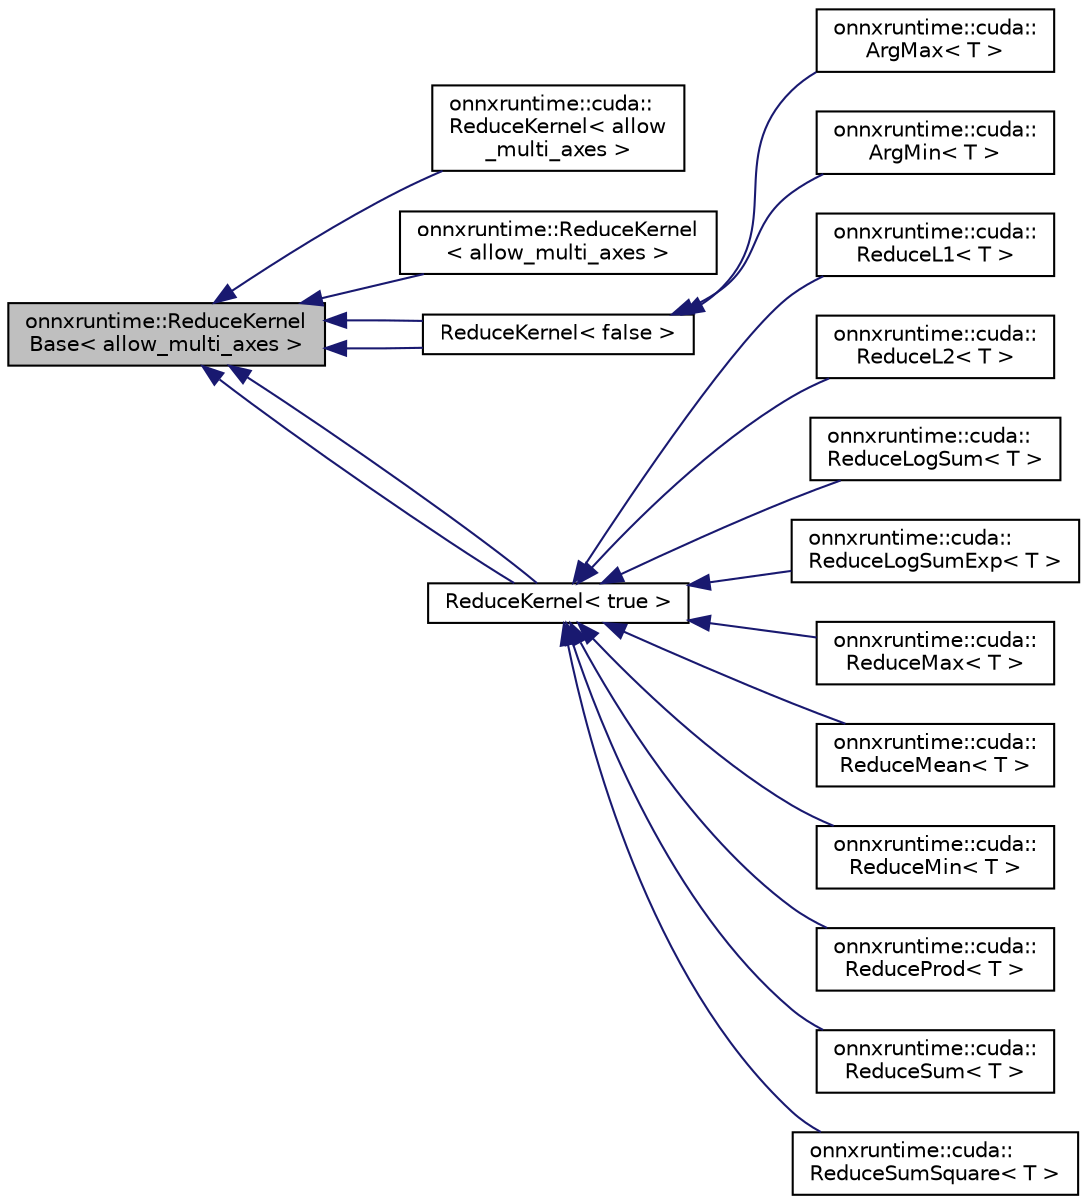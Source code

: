 digraph "onnxruntime::ReduceKernelBase&lt; allow_multi_axes &gt;"
{
  edge [fontname="Helvetica",fontsize="10",labelfontname="Helvetica",labelfontsize="10"];
  node [fontname="Helvetica",fontsize="10",shape=record];
  rankdir="LR";
  Node0 [label="onnxruntime::ReduceKernel\lBase\< allow_multi_axes \>",height=0.2,width=0.4,color="black", fillcolor="grey75", style="filled", fontcolor="black"];
  Node0 -> Node1 [dir="back",color="midnightblue",fontsize="10",style="solid",fontname="Helvetica"];
  Node1 [label="onnxruntime::cuda::\lReduceKernel\< allow\l_multi_axes \>",height=0.2,width=0.4,color="black", fillcolor="white", style="filled",URL="$classonnxruntime_1_1cuda_1_1ReduceKernel.html"];
  Node0 -> Node2 [dir="back",color="midnightblue",fontsize="10",style="solid",fontname="Helvetica"];
  Node2 [label="onnxruntime::ReduceKernel\l\< allow_multi_axes \>",height=0.2,width=0.4,color="black", fillcolor="white", style="filled",URL="$classonnxruntime_1_1ReduceKernel.html"];
  Node0 -> Node3 [dir="back",color="midnightblue",fontsize="10",style="solid",fontname="Helvetica"];
  Node3 [label="ReduceKernel\< false \>",height=0.2,width=0.4,color="black", fillcolor="white", style="filled",URL="$classonnxruntime_1_1cuda_1_1ReduceKernel.html"];
  Node3 -> Node4 [dir="back",color="midnightblue",fontsize="10",style="solid",fontname="Helvetica"];
  Node4 [label="onnxruntime::cuda::\lArgMax\< T \>",height=0.2,width=0.4,color="black", fillcolor="white", style="filled",URL="$classonnxruntime_1_1cuda_1_1ArgMax.html"];
  Node3 -> Node5 [dir="back",color="midnightblue",fontsize="10",style="solid",fontname="Helvetica"];
  Node5 [label="onnxruntime::cuda::\lArgMin\< T \>",height=0.2,width=0.4,color="black", fillcolor="white", style="filled",URL="$classonnxruntime_1_1cuda_1_1ArgMin.html"];
  Node0 -> Node3 [dir="back",color="midnightblue",fontsize="10",style="solid",fontname="Helvetica"];
  Node0 -> Node6 [dir="back",color="midnightblue",fontsize="10",style="solid",fontname="Helvetica"];
  Node6 [label="ReduceKernel\< true \>",height=0.2,width=0.4,color="black", fillcolor="white", style="filled",URL="$classonnxruntime_1_1cuda_1_1ReduceKernel.html"];
  Node6 -> Node7 [dir="back",color="midnightblue",fontsize="10",style="solid",fontname="Helvetica"];
  Node7 [label="onnxruntime::cuda::\lReduceL1\< T \>",height=0.2,width=0.4,color="black", fillcolor="white", style="filled",URL="$classonnxruntime_1_1cuda_1_1ReduceL1.html"];
  Node6 -> Node8 [dir="back",color="midnightblue",fontsize="10",style="solid",fontname="Helvetica"];
  Node8 [label="onnxruntime::cuda::\lReduceL2\< T \>",height=0.2,width=0.4,color="black", fillcolor="white", style="filled",URL="$classonnxruntime_1_1cuda_1_1ReduceL2.html"];
  Node6 -> Node9 [dir="back",color="midnightblue",fontsize="10",style="solid",fontname="Helvetica"];
  Node9 [label="onnxruntime::cuda::\lReduceLogSum\< T \>",height=0.2,width=0.4,color="black", fillcolor="white", style="filled",URL="$classonnxruntime_1_1cuda_1_1ReduceLogSum.html"];
  Node6 -> Node10 [dir="back",color="midnightblue",fontsize="10",style="solid",fontname="Helvetica"];
  Node10 [label="onnxruntime::cuda::\lReduceLogSumExp\< T \>",height=0.2,width=0.4,color="black", fillcolor="white", style="filled",URL="$classonnxruntime_1_1cuda_1_1ReduceLogSumExp.html"];
  Node6 -> Node11 [dir="back",color="midnightblue",fontsize="10",style="solid",fontname="Helvetica"];
  Node11 [label="onnxruntime::cuda::\lReduceMax\< T \>",height=0.2,width=0.4,color="black", fillcolor="white", style="filled",URL="$classonnxruntime_1_1cuda_1_1ReduceMax.html"];
  Node6 -> Node12 [dir="back",color="midnightblue",fontsize="10",style="solid",fontname="Helvetica"];
  Node12 [label="onnxruntime::cuda::\lReduceMean\< T \>",height=0.2,width=0.4,color="black", fillcolor="white", style="filled",URL="$classonnxruntime_1_1cuda_1_1ReduceMean.html"];
  Node6 -> Node13 [dir="back",color="midnightblue",fontsize="10",style="solid",fontname="Helvetica"];
  Node13 [label="onnxruntime::cuda::\lReduceMin\< T \>",height=0.2,width=0.4,color="black", fillcolor="white", style="filled",URL="$classonnxruntime_1_1cuda_1_1ReduceMin.html"];
  Node6 -> Node14 [dir="back",color="midnightblue",fontsize="10",style="solid",fontname="Helvetica"];
  Node14 [label="onnxruntime::cuda::\lReduceProd\< T \>",height=0.2,width=0.4,color="black", fillcolor="white", style="filled",URL="$classonnxruntime_1_1cuda_1_1ReduceProd.html"];
  Node6 -> Node15 [dir="back",color="midnightblue",fontsize="10",style="solid",fontname="Helvetica"];
  Node15 [label="onnxruntime::cuda::\lReduceSum\< T \>",height=0.2,width=0.4,color="black", fillcolor="white", style="filled",URL="$classonnxruntime_1_1cuda_1_1ReduceSum.html"];
  Node6 -> Node16 [dir="back",color="midnightblue",fontsize="10",style="solid",fontname="Helvetica"];
  Node16 [label="onnxruntime::cuda::\lReduceSumSquare\< T \>",height=0.2,width=0.4,color="black", fillcolor="white", style="filled",URL="$classonnxruntime_1_1cuda_1_1ReduceSumSquare.html"];
  Node0 -> Node6 [dir="back",color="midnightblue",fontsize="10",style="solid",fontname="Helvetica"];
}
